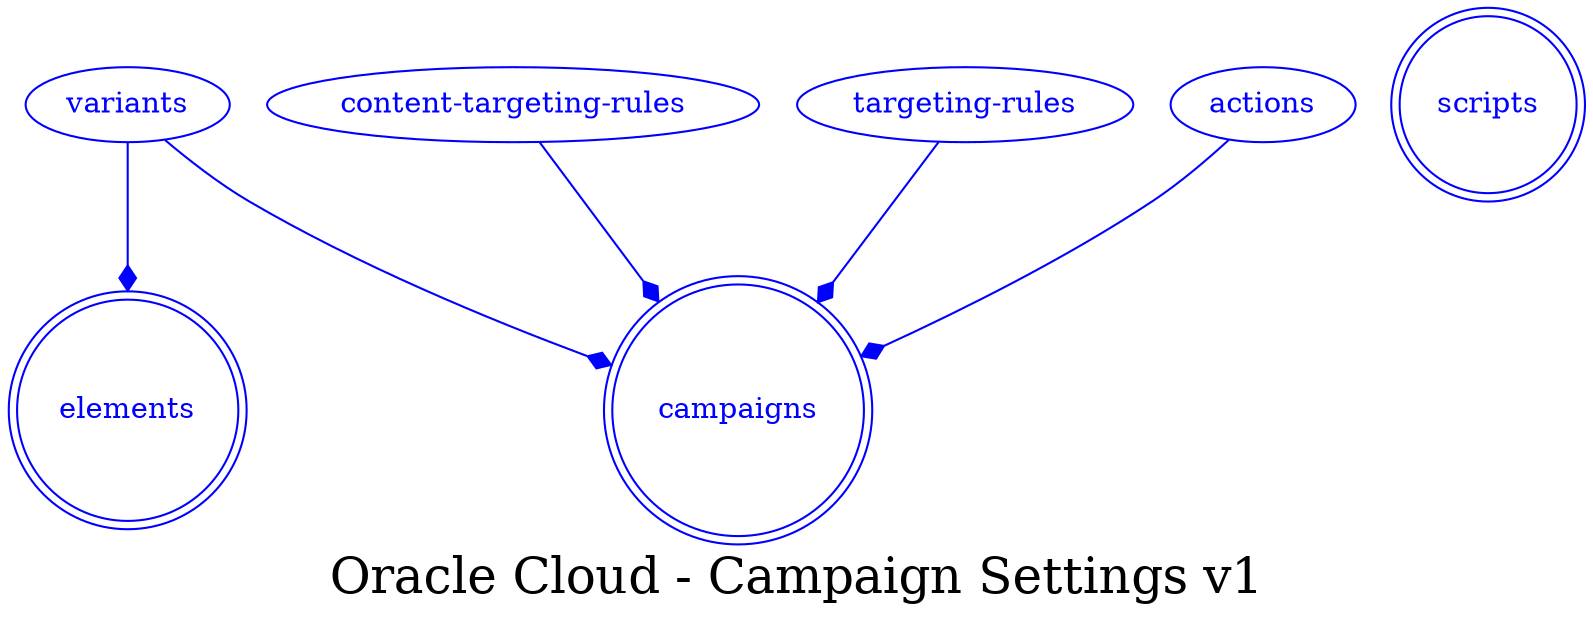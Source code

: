 digraph LexiconGraph {
graph[label="Oracle Cloud - Campaign Settings v1", fontsize=24]
splines=true
"elements" [color=blue, fontcolor=blue, shape=doublecircle]
"scripts" [color=blue, fontcolor=blue, shape=doublecircle]
"campaigns" [color=blue, fontcolor=blue, shape=doublecircle]
"variants" -> "elements" [color=blue, fontcolor=blue, arrowhead=diamond, arrowtail=none]
"variants" [color=blue, fontcolor=blue, shape=ellipse]
"variants" -> "campaigns" [color=blue, fontcolor=blue, arrowhead=diamond, arrowtail=none]
"content-targeting-rules" -> "campaigns" [color=blue, fontcolor=blue, arrowhead=diamond, arrowtail=none]
"content-targeting-rules" [color=blue, fontcolor=blue, shape=ellipse]
"targeting-rules" -> "campaigns" [color=blue, fontcolor=blue, arrowhead=diamond, arrowtail=none]
"targeting-rules" [color=blue, fontcolor=blue, shape=ellipse]
"actions" -> "campaigns" [color=blue, fontcolor=blue, arrowhead=diamond, arrowtail=none]
"actions" [color=blue, fontcolor=blue, shape=ellipse]
}
